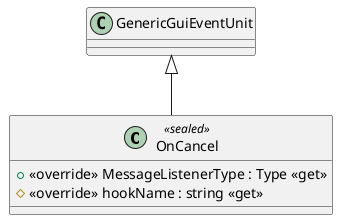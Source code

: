 @startuml
class OnCancel <<sealed>> {
    + <<override>> MessageListenerType : Type <<get>>
    # <<override>> hookName : string <<get>>
}
GenericGuiEventUnit <|-- OnCancel
@enduml

